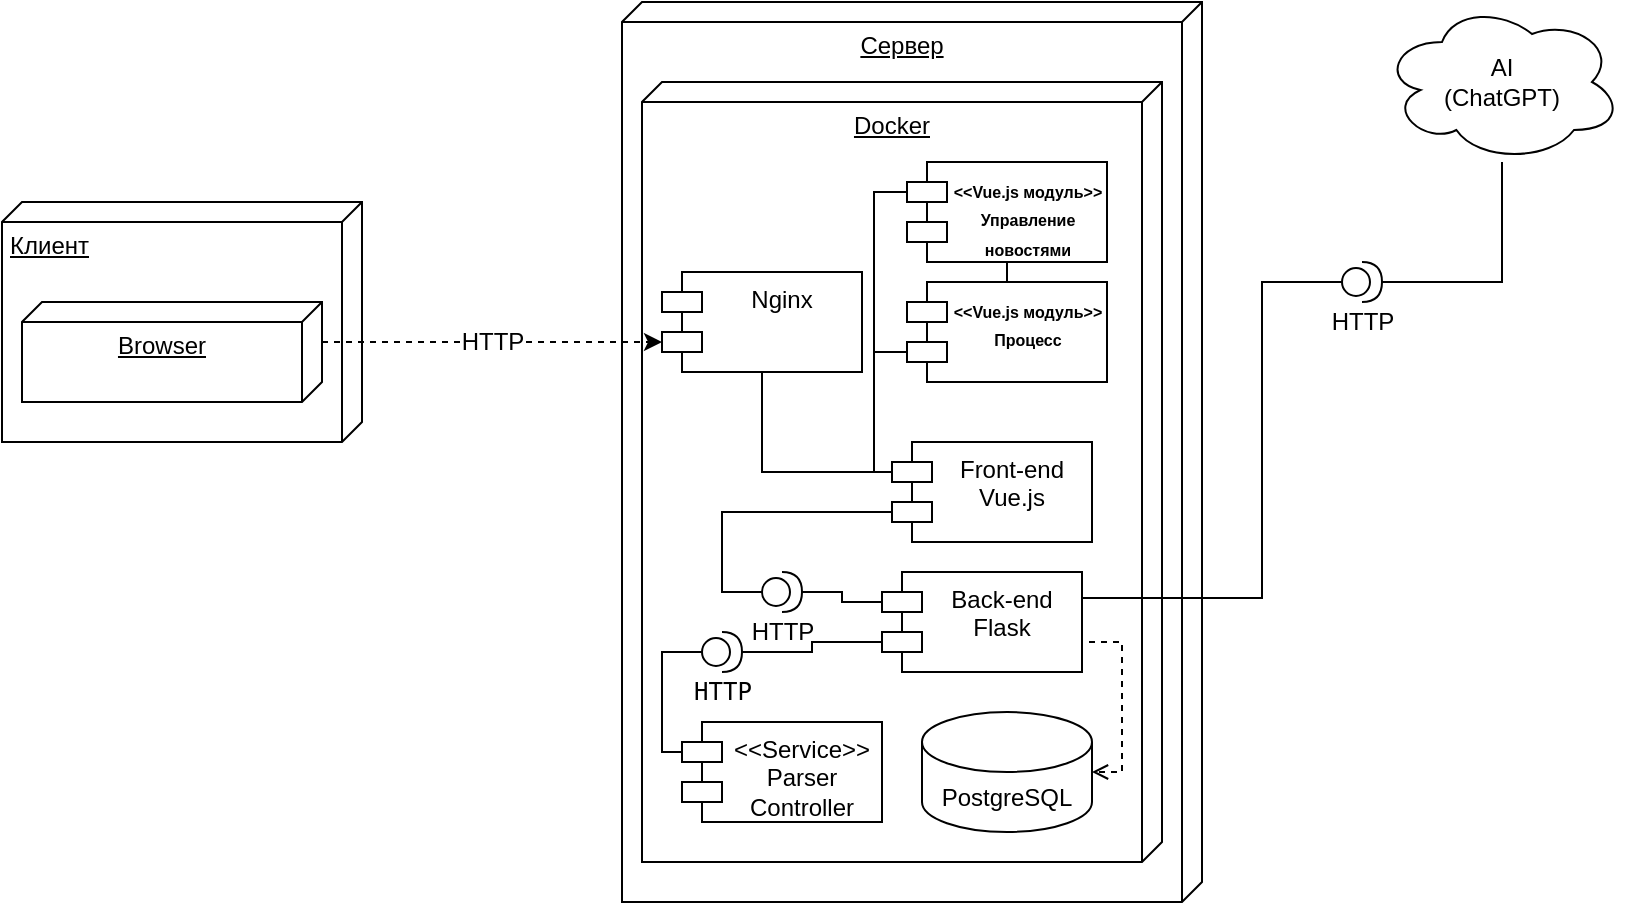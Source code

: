 <mxfile version="22.1.3" type="device">
  <diagram name="Page-1" id="jvXpW6k17Gj8lsHadBp3">
    <mxGraphModel dx="819" dy="424" grid="1" gridSize="10" guides="1" tooltips="1" connect="1" arrows="1" fold="1" page="1" pageScale="1" pageWidth="850" pageHeight="1100" math="0" shadow="0">
      <root>
        <mxCell id="0" />
        <mxCell id="1" parent="0" />
        <mxCell id="1jfbzJ_kUJNFtccPclfw-7" value="Клиент" style="verticalAlign=top;align=left;spacingTop=8;spacingLeft=2;spacingRight=12;shape=cube;size=10;direction=south;fontStyle=4;html=1;whiteSpace=wrap;" parent="1" vertex="1">
          <mxGeometry x="230" y="340" width="180" height="120" as="geometry" />
        </mxCell>
        <mxCell id="1jfbzJ_kUJNFtccPclfw-9" value="&lt;div align=&quot;justify&quot;&gt;Browser&lt;/div&gt;" style="verticalAlign=top;align=center;spacingTop=8;spacingLeft=2;spacingRight=12;shape=cube;size=10;direction=south;fontStyle=4;html=1;whiteSpace=wrap;" parent="1" vertex="1">
          <mxGeometry x="240" y="390" width="150" height="50" as="geometry" />
        </mxCell>
        <mxCell id="1jfbzJ_kUJNFtccPclfw-10" value="Сервер" style="verticalAlign=top;align=center;spacingTop=8;spacingLeft=2;spacingRight=12;shape=cube;size=10;direction=south;fontStyle=4;html=1;whiteSpace=wrap;" parent="1" vertex="1">
          <mxGeometry x="540" y="240" width="290" height="450" as="geometry" />
        </mxCell>
        <mxCell id="1jfbzJ_kUJNFtccPclfw-12" value="&lt;div align=&quot;center&quot;&gt;Docker&lt;/div&gt;" style="verticalAlign=top;align=center;spacingTop=8;spacingLeft=2;spacingRight=12;shape=cube;size=10;direction=south;fontStyle=4;html=1;whiteSpace=wrap;" parent="1" vertex="1">
          <mxGeometry x="550" y="280" width="260" height="390" as="geometry" />
        </mxCell>
        <mxCell id="1jfbzJ_kUJNFtccPclfw-11" value="&lt;div&gt;Back-end&lt;/div&gt;&lt;div&gt;Flask&lt;br&gt;&lt;/div&gt;" style="shape=module;align=left;spacingLeft=20;align=center;verticalAlign=top;whiteSpace=wrap;html=1;" parent="1" vertex="1">
          <mxGeometry x="670" y="525" width="100" height="50" as="geometry" />
        </mxCell>
        <mxCell id="1jfbzJ_kUJNFtccPclfw-13" value="PostgreSQL" style="shape=cylinder3;whiteSpace=wrap;html=1;boundedLbl=1;backgroundOutline=1;size=15;" parent="1" vertex="1">
          <mxGeometry x="690" y="595" width="85" height="60" as="geometry" />
        </mxCell>
        <mxCell id="1jfbzJ_kUJNFtccPclfw-14" value="&amp;lt;&amp;lt;Service&amp;gt;&amp;gt;&lt;br&gt;Parser Controller" style="shape=module;align=left;spacingLeft=20;align=center;verticalAlign=top;whiteSpace=wrap;html=1;" parent="1" vertex="1">
          <mxGeometry x="570" y="600" width="100" height="50" as="geometry" />
        </mxCell>
        <mxCell id="1jfbzJ_kUJNFtccPclfw-15" value="&lt;pre&gt;HTTP&lt;/pre&gt;" style="shape=providedRequiredInterface;html=1;verticalLabelPosition=bottom;sketch=0;" parent="1" vertex="1">
          <mxGeometry x="580" y="555" width="20" height="20" as="geometry" />
        </mxCell>
        <mxCell id="1jfbzJ_kUJNFtccPclfw-19" style="edgeStyle=orthogonalEdgeStyle;rounded=0;orthogonalLoop=1;jettySize=auto;html=1;entryX=1;entryY=0.5;entryDx=0;entryDy=0;entryPerimeter=0;exitX=1;exitY=0.75;exitDx=0;exitDy=0;dashed=1;endArrow=open;endFill=0;" parent="1" source="1jfbzJ_kUJNFtccPclfw-11" target="1jfbzJ_kUJNFtccPclfw-13" edge="1">
          <mxGeometry relative="1" as="geometry">
            <Array as="points">
              <mxPoint x="770" y="560" />
              <mxPoint x="790" y="560" />
              <mxPoint x="790" y="625" />
            </Array>
          </mxGeometry>
        </mxCell>
        <mxCell id="1jfbzJ_kUJNFtccPclfw-23" value="AI&lt;br&gt;(ChatGPT)" style="ellipse;shape=cloud;whiteSpace=wrap;html=1;" parent="1" vertex="1">
          <mxGeometry x="920" y="240" width="120" height="80" as="geometry" />
        </mxCell>
        <mxCell id="1jfbzJ_kUJNFtccPclfw-26" style="edgeStyle=orthogonalEdgeStyle;rounded=0;orthogonalLoop=1;jettySize=auto;html=1;entryX=1;entryY=0.25;entryDx=0;entryDy=0;endArrow=none;endFill=0;" parent="1" source="1jfbzJ_kUJNFtccPclfw-24" target="1jfbzJ_kUJNFtccPclfw-11" edge="1">
          <mxGeometry relative="1" as="geometry">
            <Array as="points">
              <mxPoint x="860" y="380" />
              <mxPoint x="860" y="538" />
              <mxPoint x="770" y="538" />
            </Array>
          </mxGeometry>
        </mxCell>
        <mxCell id="1jfbzJ_kUJNFtccPclfw-24" value="HTTP" style="shape=providedRequiredInterface;html=1;verticalLabelPosition=bottom;sketch=0;" parent="1" vertex="1">
          <mxGeometry x="900" y="370" width="20" height="20" as="geometry" />
        </mxCell>
        <mxCell id="1jfbzJ_kUJNFtccPclfw-25" style="edgeStyle=orthogonalEdgeStyle;rounded=0;orthogonalLoop=1;jettySize=auto;html=1;entryX=1;entryY=0.5;entryDx=0;entryDy=0;entryPerimeter=0;endArrow=none;endFill=0;" parent="1" source="1jfbzJ_kUJNFtccPclfw-23" target="1jfbzJ_kUJNFtccPclfw-24" edge="1">
          <mxGeometry relative="1" as="geometry" />
        </mxCell>
        <mxCell id="n6xtex88noyS8Qz01kfy-9" style="edgeStyle=orthogonalEdgeStyle;rounded=0;orthogonalLoop=1;jettySize=auto;html=1;exitX=0;exitY=0;exitDx=0;exitDy=15;exitPerimeter=0;entryX=0.5;entryY=1;entryDx=0;entryDy=0;endArrow=none;endFill=0;" edge="1" parent="1" source="1jfbzJ_kUJNFtccPclfw-31" target="n6xtex88noyS8Qz01kfy-8">
          <mxGeometry relative="1" as="geometry">
            <Array as="points">
              <mxPoint x="666" y="475" />
              <mxPoint x="666" y="415" />
              <mxPoint x="732" y="415" />
            </Array>
          </mxGeometry>
        </mxCell>
        <mxCell id="n6xtex88noyS8Qz01kfy-18" style="edgeStyle=orthogonalEdgeStyle;rounded=0;orthogonalLoop=1;jettySize=auto;html=1;endArrow=none;endFill=0;exitX=0;exitY=0;exitDx=0;exitDy=15;exitPerimeter=0;" edge="1" parent="1" source="1jfbzJ_kUJNFtccPclfw-31" target="n6xtex88noyS8Qz01kfy-12">
          <mxGeometry relative="1" as="geometry" />
        </mxCell>
        <mxCell id="1jfbzJ_kUJNFtccPclfw-31" value="&lt;div&gt;Front-end&lt;/div&gt;&lt;div&gt;Vue.js&lt;/div&gt;" style="shape=module;align=left;spacingLeft=20;align=center;verticalAlign=top;whiteSpace=wrap;html=1;" parent="1" vertex="1">
          <mxGeometry x="675" y="460" width="100" height="50" as="geometry" />
        </mxCell>
        <mxCell id="1jfbzJ_kUJNFtccPclfw-32" value="HTTP" style="shape=providedRequiredInterface;html=1;verticalLabelPosition=bottom;sketch=0;" parent="1" vertex="1">
          <mxGeometry x="610" y="525" width="20" height="20" as="geometry" />
        </mxCell>
        <mxCell id="1jfbzJ_kUJNFtccPclfw-35" value="&lt;font style=&quot;font-size: 12px;&quot;&gt;HTTP&lt;/font&gt;" style="edgeStyle=orthogonalEdgeStyle;rounded=0;orthogonalLoop=1;jettySize=auto;html=1;exitX=0;exitY=0;exitDx=20;exitDy=0;exitPerimeter=0;entryX=0;entryY=0;entryDx=0;entryDy=35;entryPerimeter=0;dashed=1;" parent="1" source="1jfbzJ_kUJNFtccPclfw-9" target="n6xtex88noyS8Qz01kfy-12" edge="1">
          <mxGeometry relative="1" as="geometry" />
        </mxCell>
        <mxCell id="n6xtex88noyS8Qz01kfy-1" style="edgeStyle=orthogonalEdgeStyle;rounded=0;orthogonalLoop=1;jettySize=auto;html=1;entryX=0;entryY=0;entryDx=0;entryDy=35;entryPerimeter=0;endArrow=none;endFill=0;" edge="1" parent="1" source="1jfbzJ_kUJNFtccPclfw-15" target="1jfbzJ_kUJNFtccPclfw-11">
          <mxGeometry relative="1" as="geometry" />
        </mxCell>
        <mxCell id="n6xtex88noyS8Qz01kfy-2" style="edgeStyle=orthogonalEdgeStyle;rounded=0;orthogonalLoop=1;jettySize=auto;html=1;entryX=0;entryY=0;entryDx=0;entryDy=15;entryPerimeter=0;exitX=0;exitY=0.5;exitDx=0;exitDy=0;exitPerimeter=0;endArrow=none;endFill=0;" edge="1" parent="1" source="1jfbzJ_kUJNFtccPclfw-15" target="1jfbzJ_kUJNFtccPclfw-14">
          <mxGeometry relative="1" as="geometry">
            <Array as="points">
              <mxPoint x="560" y="565" />
              <mxPoint x="560" y="615" />
            </Array>
          </mxGeometry>
        </mxCell>
        <mxCell id="n6xtex88noyS8Qz01kfy-5" style="edgeStyle=orthogonalEdgeStyle;rounded=0;orthogonalLoop=1;jettySize=auto;html=1;entryX=0;entryY=0;entryDx=0;entryDy=15;entryPerimeter=0;endArrow=none;endFill=0;" edge="1" parent="1" source="1jfbzJ_kUJNFtccPclfw-32" target="1jfbzJ_kUJNFtccPclfw-11">
          <mxGeometry relative="1" as="geometry" />
        </mxCell>
        <mxCell id="n6xtex88noyS8Qz01kfy-7" value="&lt;font style=&quot;font-size: 8px;&quot;&gt;&lt;b&gt;&amp;lt;&amp;lt;Vue.js модуль&amp;gt;&amp;gt;&lt;br&gt;Процесс&lt;/b&gt;&lt;br&gt;&lt;/font&gt;" style="shape=module;align=left;spacingLeft=20;align=center;verticalAlign=top;whiteSpace=wrap;html=1;" vertex="1" parent="1">
          <mxGeometry x="682.5" y="380" width="100" height="50" as="geometry" />
        </mxCell>
        <mxCell id="n6xtex88noyS8Qz01kfy-8" value="&lt;font style=&quot;font-size: 8px;&quot;&gt;&lt;b&gt;&amp;lt;&amp;lt;Vue.js модуль&amp;gt;&amp;gt;&lt;br&gt;Управление новостями&lt;/b&gt;&lt;br&gt;&lt;/font&gt;" style="shape=module;align=left;spacingLeft=20;align=center;verticalAlign=top;whiteSpace=wrap;html=1;" vertex="1" parent="1">
          <mxGeometry x="682.5" y="320" width="100" height="50" as="geometry" />
        </mxCell>
        <mxCell id="n6xtex88noyS8Qz01kfy-12" value="&lt;font style=&quot;&quot;&gt;Nginx&lt;br&gt;&lt;/font&gt;" style="shape=module;align=left;spacingLeft=20;align=center;verticalAlign=top;whiteSpace=wrap;html=1;" vertex="1" parent="1">
          <mxGeometry x="560" y="375" width="100" height="50" as="geometry" />
        </mxCell>
        <mxCell id="n6xtex88noyS8Qz01kfy-16" style="edgeStyle=orthogonalEdgeStyle;rounded=0;orthogonalLoop=1;jettySize=auto;html=1;entryX=0;entryY=0.5;entryDx=0;entryDy=0;entryPerimeter=0;endArrow=none;endFill=0;exitX=0;exitY=0;exitDx=0;exitDy=35;exitPerimeter=0;" edge="1" parent="1" source="1jfbzJ_kUJNFtccPclfw-31" target="1jfbzJ_kUJNFtccPclfw-32">
          <mxGeometry relative="1" as="geometry" />
        </mxCell>
        <mxCell id="n6xtex88noyS8Qz01kfy-17" style="edgeStyle=orthogonalEdgeStyle;rounded=0;orthogonalLoop=1;jettySize=auto;html=1;entryX=0;entryY=0;entryDx=0;entryDy=15;entryPerimeter=0;exitX=0;exitY=0;exitDx=0;exitDy=15;exitPerimeter=0;endArrow=none;endFill=0;" edge="1" parent="1" source="1jfbzJ_kUJNFtccPclfw-31" target="n6xtex88noyS8Qz01kfy-8">
          <mxGeometry relative="1" as="geometry">
            <Array as="points">
              <mxPoint x="666" y="475" />
              <mxPoint x="666" y="335" />
            </Array>
          </mxGeometry>
        </mxCell>
      </root>
    </mxGraphModel>
  </diagram>
</mxfile>
